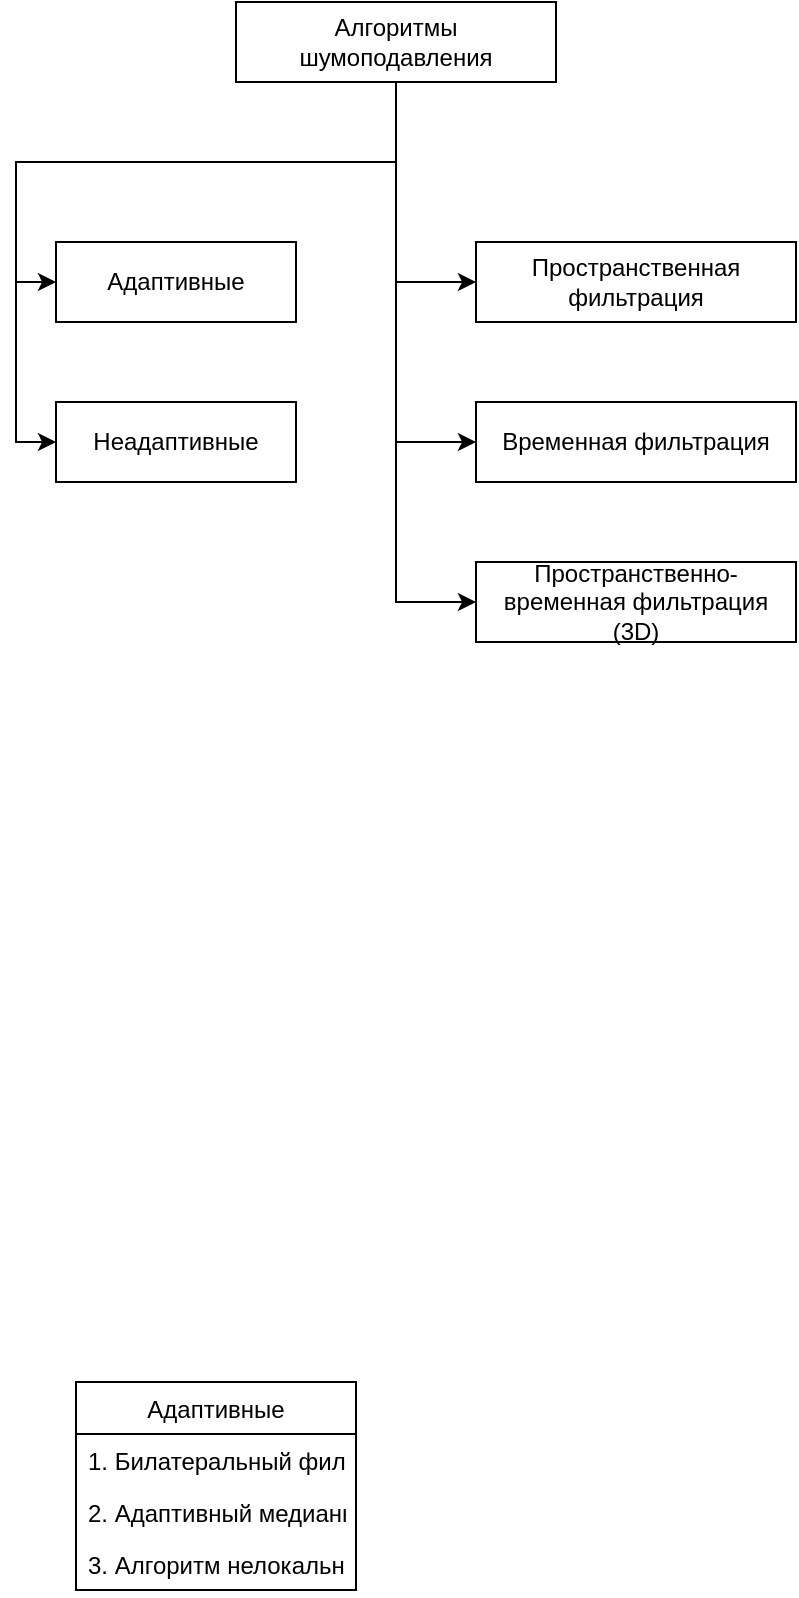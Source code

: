 <mxfile version="14.6.13" type="device"><diagram id="hvMQWX757xTpEkqIQ9mF" name="Page-1"><mxGraphModel dx="1422" dy="745" grid="1" gridSize="10" guides="1" tooltips="1" connect="1" arrows="1" fold="1" page="1" pageScale="1" pageWidth="850" pageHeight="1100" math="0" shadow="0"><root><mxCell id="0"/><mxCell id="1" parent="0"/><mxCell id="sYP1egR8sPOUG411j4rC-18" style="edgeStyle=orthogonalEdgeStyle;rounded=0;orthogonalLoop=1;jettySize=auto;html=1;exitX=0.5;exitY=1;exitDx=0;exitDy=0;entryX=0;entryY=0.5;entryDx=0;entryDy=0;" edge="1" parent="1" source="sYP1egR8sPOUG411j4rC-1" target="sYP1egR8sPOUG411j4rC-13"><mxGeometry relative="1" as="geometry"/></mxCell><mxCell id="sYP1egR8sPOUG411j4rC-19" style="edgeStyle=orthogonalEdgeStyle;rounded=0;orthogonalLoop=1;jettySize=auto;html=1;exitX=0.5;exitY=1;exitDx=0;exitDy=0;entryX=0;entryY=0.5;entryDx=0;entryDy=0;" edge="1" parent="1" source="sYP1egR8sPOUG411j4rC-1" target="sYP1egR8sPOUG411j4rC-14"><mxGeometry relative="1" as="geometry"><Array as="points"><mxPoint x="240" y="120"/><mxPoint x="50" y="120"/><mxPoint x="50" y="260"/></Array></mxGeometry></mxCell><mxCell id="sYP1egR8sPOUG411j4rC-23" style="edgeStyle=orthogonalEdgeStyle;rounded=0;orthogonalLoop=1;jettySize=auto;html=1;exitX=0.5;exitY=1;exitDx=0;exitDy=0;entryX=0;entryY=0.5;entryDx=0;entryDy=0;" edge="1" parent="1" source="sYP1egR8sPOUG411j4rC-1" target="sYP1egR8sPOUG411j4rC-20"><mxGeometry relative="1" as="geometry"/></mxCell><mxCell id="sYP1egR8sPOUG411j4rC-24" style="edgeStyle=orthogonalEdgeStyle;rounded=0;orthogonalLoop=1;jettySize=auto;html=1;exitX=0.5;exitY=1;exitDx=0;exitDy=0;entryX=0;entryY=0.5;entryDx=0;entryDy=0;" edge="1" parent="1" source="sYP1egR8sPOUG411j4rC-1" target="sYP1egR8sPOUG411j4rC-21"><mxGeometry relative="1" as="geometry"/></mxCell><mxCell id="sYP1egR8sPOUG411j4rC-25" style="edgeStyle=orthogonalEdgeStyle;rounded=0;orthogonalLoop=1;jettySize=auto;html=1;exitX=0.5;exitY=1;exitDx=0;exitDy=0;entryX=0;entryY=0.5;entryDx=0;entryDy=0;" edge="1" parent="1" source="sYP1egR8sPOUG411j4rC-1" target="sYP1egR8sPOUG411j4rC-22"><mxGeometry relative="1" as="geometry"/></mxCell><mxCell id="sYP1egR8sPOUG411j4rC-1" value="Алгоритмы шумоподавления" style="rounded=0;whiteSpace=wrap;html=1;" vertex="1" parent="1"><mxGeometry x="160" y="40" width="160" height="40" as="geometry"/></mxCell><mxCell id="sYP1egR8sPOUG411j4rC-5" value="Адаптивные" style="swimlane;fontStyle=0;childLayout=stackLayout;horizontal=1;startSize=26;horizontalStack=0;resizeParent=1;resizeParentMax=0;resizeLast=0;collapsible=1;marginBottom=0;" vertex="1" parent="1"><mxGeometry x="80" y="730" width="140" height="104" as="geometry"/></mxCell><mxCell id="sYP1egR8sPOUG411j4rC-7" value="1. Билатеральный фильтр" style="text;strokeColor=none;fillColor=none;align=left;verticalAlign=top;spacingLeft=4;spacingRight=4;overflow=hidden;rotatable=0;points=[[0,0.5],[1,0.5]];portConstraint=eastwest;" vertex="1" parent="sYP1egR8sPOUG411j4rC-5"><mxGeometry y="26" width="140" height="26" as="geometry"/></mxCell><mxCell id="sYP1egR8sPOUG411j4rC-6" value="2. Адаптивный медианный фильтр" style="text;strokeColor=none;fillColor=none;align=left;verticalAlign=top;spacingLeft=4;spacingRight=4;overflow=hidden;rotatable=0;points=[[0,0.5],[1,0.5]];portConstraint=eastwest;" vertex="1" parent="sYP1egR8sPOUG411j4rC-5"><mxGeometry y="52" width="140" height="26" as="geometry"/></mxCell><mxCell id="sYP1egR8sPOUG411j4rC-8" value="3. Алгоритм нелокальных средних" style="text;strokeColor=none;fillColor=none;align=left;verticalAlign=top;spacingLeft=4;spacingRight=4;overflow=hidden;rotatable=0;points=[[0,0.5],[1,0.5]];portConstraint=eastwest;" vertex="1" parent="sYP1egR8sPOUG411j4rC-5"><mxGeometry y="78" width="140" height="26" as="geometry"/></mxCell><mxCell id="sYP1egR8sPOUG411j4rC-13" value="Адаптивные" style="rounded=0;whiteSpace=wrap;html=1;" vertex="1" parent="1"><mxGeometry x="70" y="160" width="120" height="40" as="geometry"/></mxCell><mxCell id="sYP1egR8sPOUG411j4rC-14" value="Неадаптивные" style="rounded=0;whiteSpace=wrap;html=1;" vertex="1" parent="1"><mxGeometry x="70" y="240" width="120" height="40" as="geometry"/></mxCell><mxCell id="sYP1egR8sPOUG411j4rC-20" value="Пространственная фильтрация" style="whiteSpace=wrap;html=1;" vertex="1" parent="1"><mxGeometry x="280" y="160" width="160" height="40" as="geometry"/></mxCell><mxCell id="sYP1egR8sPOUG411j4rC-21" value="Временная фильтрация" style="whiteSpace=wrap;html=1;" vertex="1" parent="1"><mxGeometry x="280" y="240" width="160" height="40" as="geometry"/></mxCell><mxCell id="sYP1egR8sPOUG411j4rC-22" value="Пространственно-временная фильтрация (3D)" style="whiteSpace=wrap;html=1;" vertex="1" parent="1"><mxGeometry x="280" y="320" width="160" height="40" as="geometry"/></mxCell></root></mxGraphModel></diagram></mxfile>